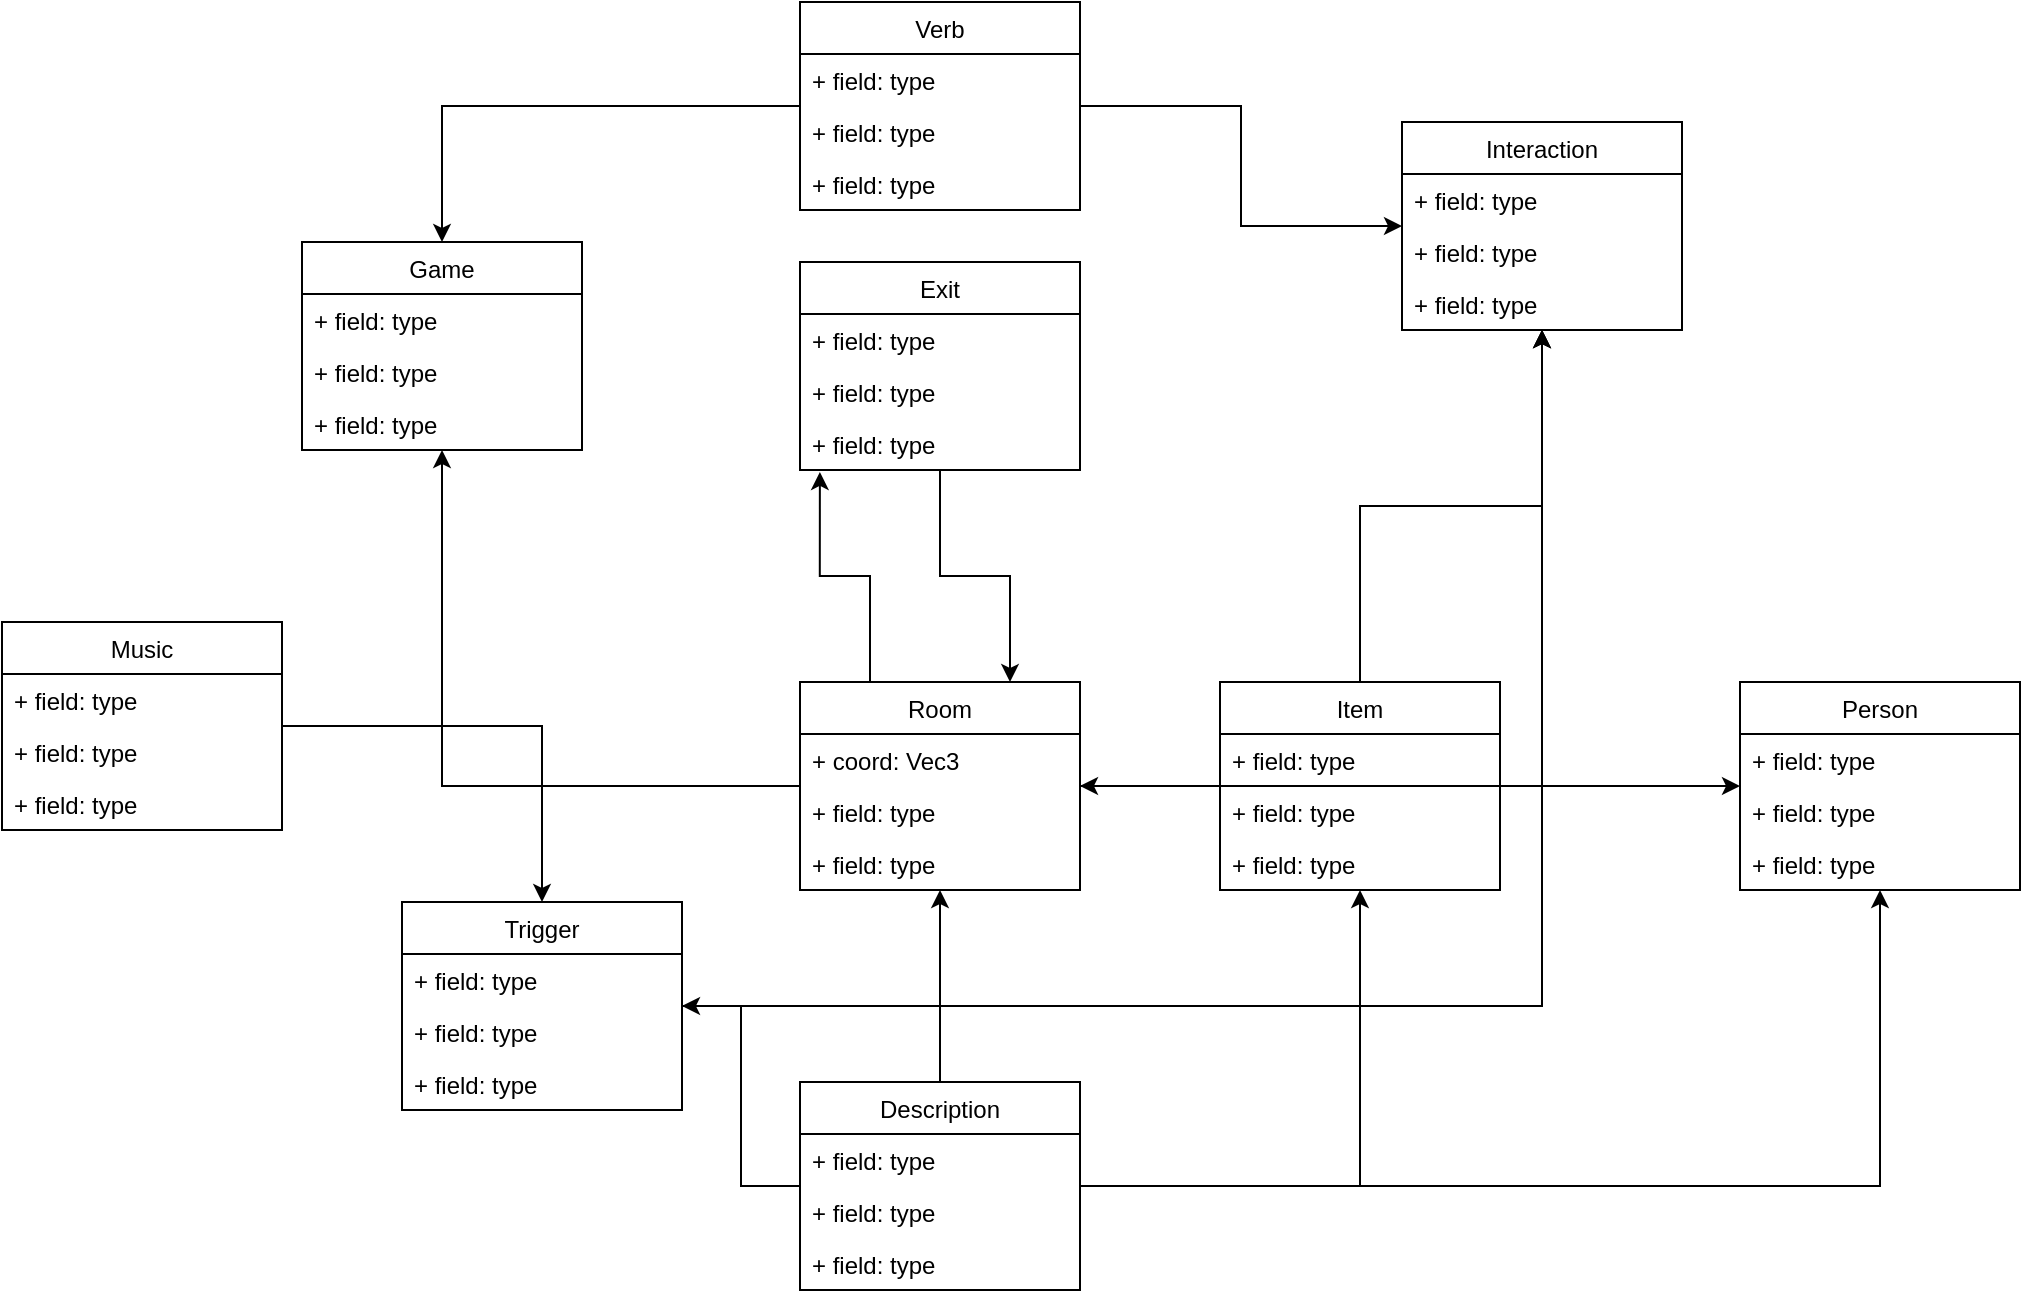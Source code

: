 <mxfile version="15.0.6" type="github" pages="2"><diagram id="oMfdGeX7opVlpBWD5Eqs" name="Domain"><mxGraphModel dx="2249" dy="780" grid="1" gridSize="10" guides="1" tooltips="1" connect="1" arrows="1" fold="1" page="1" pageScale="1" pageWidth="827" pageHeight="1169" math="0" shadow="0"><root><mxCell id="0"/><mxCell id="1" parent="0"/><mxCell id="tlLBKqf6wBL2j0bE3z9P-52" value="" style="group" vertex="1" connectable="0" parent="1"><mxGeometry x="109" y="340" width="610" height="304" as="geometry"/></mxCell><mxCell id="tlLBKqf6wBL2j0bE3z9P-30" value="Room" style="swimlane;fontStyle=0;childLayout=stackLayout;horizontal=1;startSize=26;fillColor=none;horizontalStack=0;resizeParent=1;resizeParentMax=0;resizeLast=0;collapsible=1;marginBottom=0;" vertex="1" parent="tlLBKqf6wBL2j0bE3z9P-52"><mxGeometry width="140" height="104" as="geometry"/></mxCell><mxCell id="tlLBKqf6wBL2j0bE3z9P-31" value="+ coord: Vec3" style="text;strokeColor=none;fillColor=none;align=left;verticalAlign=top;spacingLeft=4;spacingRight=4;overflow=hidden;rotatable=0;points=[[0,0.5],[1,0.5]];portConstraint=eastwest;" vertex="1" parent="tlLBKqf6wBL2j0bE3z9P-30"><mxGeometry y="26" width="140" height="26" as="geometry"/></mxCell><mxCell id="tlLBKqf6wBL2j0bE3z9P-32" value="+ field: type" style="text;strokeColor=none;fillColor=none;align=left;verticalAlign=top;spacingLeft=4;spacingRight=4;overflow=hidden;rotatable=0;points=[[0,0.5],[1,0.5]];portConstraint=eastwest;" vertex="1" parent="tlLBKqf6wBL2j0bE3z9P-30"><mxGeometry y="52" width="140" height="26" as="geometry"/></mxCell><mxCell id="tlLBKqf6wBL2j0bE3z9P-33" value="+ field: type" style="text;strokeColor=none;fillColor=none;align=left;verticalAlign=top;spacingLeft=4;spacingRight=4;overflow=hidden;rotatable=0;points=[[0,0.5],[1,0.5]];portConstraint=eastwest;" vertex="1" parent="tlLBKqf6wBL2j0bE3z9P-30"><mxGeometry y="78" width="140" height="26" as="geometry"/></mxCell><mxCell id="tlLBKqf6wBL2j0bE3z9P-42" style="edgeStyle=orthogonalEdgeStyle;rounded=0;orthogonalLoop=1;jettySize=auto;html=1;" edge="1" parent="tlLBKqf6wBL2j0bE3z9P-52" source="tlLBKqf6wBL2j0bE3z9P-34" target="tlLBKqf6wBL2j0bE3z9P-30"><mxGeometry relative="1" as="geometry"/></mxCell><mxCell id="tlLBKqf6wBL2j0bE3z9P-34" value="Description" style="swimlane;fontStyle=0;childLayout=stackLayout;horizontal=1;startSize=26;fillColor=none;horizontalStack=0;resizeParent=1;resizeParentMax=0;resizeLast=0;collapsible=1;marginBottom=0;" vertex="1" parent="tlLBKqf6wBL2j0bE3z9P-52"><mxGeometry y="200" width="140" height="104" as="geometry"/></mxCell><mxCell id="tlLBKqf6wBL2j0bE3z9P-35" value="+ field: type" style="text;strokeColor=none;fillColor=none;align=left;verticalAlign=top;spacingLeft=4;spacingRight=4;overflow=hidden;rotatable=0;points=[[0,0.5],[1,0.5]];portConstraint=eastwest;" vertex="1" parent="tlLBKqf6wBL2j0bE3z9P-34"><mxGeometry y="26" width="140" height="26" as="geometry"/></mxCell><mxCell id="tlLBKqf6wBL2j0bE3z9P-36" value="+ field: type" style="text;strokeColor=none;fillColor=none;align=left;verticalAlign=top;spacingLeft=4;spacingRight=4;overflow=hidden;rotatable=0;points=[[0,0.5],[1,0.5]];portConstraint=eastwest;" vertex="1" parent="tlLBKqf6wBL2j0bE3z9P-34"><mxGeometry y="52" width="140" height="26" as="geometry"/></mxCell><mxCell id="tlLBKqf6wBL2j0bE3z9P-37" value="+ field: type" style="text;strokeColor=none;fillColor=none;align=left;verticalAlign=top;spacingLeft=4;spacingRight=4;overflow=hidden;rotatable=0;points=[[0,0.5],[1,0.5]];portConstraint=eastwest;" vertex="1" parent="tlLBKqf6wBL2j0bE3z9P-34"><mxGeometry y="78" width="140" height="26" as="geometry"/></mxCell><mxCell id="tlLBKqf6wBL2j0bE3z9P-45" style="edgeStyle=orthogonalEdgeStyle;rounded=0;orthogonalLoop=1;jettySize=auto;html=1;" edge="1" parent="tlLBKqf6wBL2j0bE3z9P-52" source="tlLBKqf6wBL2j0bE3z9P-38" target="tlLBKqf6wBL2j0bE3z9P-30"><mxGeometry relative="1" as="geometry"/></mxCell><mxCell id="tlLBKqf6wBL2j0bE3z9P-38" value="Item" style="swimlane;fontStyle=0;childLayout=stackLayout;horizontal=1;startSize=26;fillColor=none;horizontalStack=0;resizeParent=1;resizeParentMax=0;resizeLast=0;collapsible=1;marginBottom=0;" vertex="1" parent="tlLBKqf6wBL2j0bE3z9P-52"><mxGeometry x="210" width="140" height="104" as="geometry"/></mxCell><mxCell id="tlLBKqf6wBL2j0bE3z9P-39" value="+ field: type" style="text;strokeColor=none;fillColor=none;align=left;verticalAlign=top;spacingLeft=4;spacingRight=4;overflow=hidden;rotatable=0;points=[[0,0.5],[1,0.5]];portConstraint=eastwest;" vertex="1" parent="tlLBKqf6wBL2j0bE3z9P-38"><mxGeometry y="26" width="140" height="26" as="geometry"/></mxCell><mxCell id="tlLBKqf6wBL2j0bE3z9P-40" value="+ field: type" style="text;strokeColor=none;fillColor=none;align=left;verticalAlign=top;spacingLeft=4;spacingRight=4;overflow=hidden;rotatable=0;points=[[0,0.5],[1,0.5]];portConstraint=eastwest;" vertex="1" parent="tlLBKqf6wBL2j0bE3z9P-38"><mxGeometry y="52" width="140" height="26" as="geometry"/></mxCell><mxCell id="tlLBKqf6wBL2j0bE3z9P-41" value="+ field: type" style="text;strokeColor=none;fillColor=none;align=left;verticalAlign=top;spacingLeft=4;spacingRight=4;overflow=hidden;rotatable=0;points=[[0,0.5],[1,0.5]];portConstraint=eastwest;" vertex="1" parent="tlLBKqf6wBL2j0bE3z9P-38"><mxGeometry y="78" width="140" height="26" as="geometry"/></mxCell><mxCell id="tlLBKqf6wBL2j0bE3z9P-44" style="edgeStyle=orthogonalEdgeStyle;rounded=0;orthogonalLoop=1;jettySize=auto;html=1;" edge="1" parent="tlLBKqf6wBL2j0bE3z9P-52" source="tlLBKqf6wBL2j0bE3z9P-34" target="tlLBKqf6wBL2j0bE3z9P-38"><mxGeometry relative="1" as="geometry"/></mxCell><mxCell id="tlLBKqf6wBL2j0bE3z9P-46" value="Person" style="swimlane;fontStyle=0;childLayout=stackLayout;horizontal=1;startSize=26;fillColor=none;horizontalStack=0;resizeParent=1;resizeParentMax=0;resizeLast=0;collapsible=1;marginBottom=0;" vertex="1" parent="tlLBKqf6wBL2j0bE3z9P-52"><mxGeometry x="470" width="140" height="104" as="geometry"/></mxCell><mxCell id="tlLBKqf6wBL2j0bE3z9P-47" value="+ field: type" style="text;strokeColor=none;fillColor=none;align=left;verticalAlign=top;spacingLeft=4;spacingRight=4;overflow=hidden;rotatable=0;points=[[0,0.5],[1,0.5]];portConstraint=eastwest;" vertex="1" parent="tlLBKqf6wBL2j0bE3z9P-46"><mxGeometry y="26" width="140" height="26" as="geometry"/></mxCell><mxCell id="tlLBKqf6wBL2j0bE3z9P-48" value="+ field: type" style="text;strokeColor=none;fillColor=none;align=left;verticalAlign=top;spacingLeft=4;spacingRight=4;overflow=hidden;rotatable=0;points=[[0,0.5],[1,0.5]];portConstraint=eastwest;" vertex="1" parent="tlLBKqf6wBL2j0bE3z9P-46"><mxGeometry y="52" width="140" height="26" as="geometry"/></mxCell><mxCell id="tlLBKqf6wBL2j0bE3z9P-49" value="+ field: type" style="text;strokeColor=none;fillColor=none;align=left;verticalAlign=top;spacingLeft=4;spacingRight=4;overflow=hidden;rotatable=0;points=[[0,0.5],[1,0.5]];portConstraint=eastwest;" vertex="1" parent="tlLBKqf6wBL2j0bE3z9P-46"><mxGeometry y="78" width="140" height="26" as="geometry"/></mxCell><mxCell id="tlLBKqf6wBL2j0bE3z9P-50" style="edgeStyle=orthogonalEdgeStyle;rounded=0;orthogonalLoop=1;jettySize=auto;html=1;" edge="1" parent="tlLBKqf6wBL2j0bE3z9P-52" source="tlLBKqf6wBL2j0bE3z9P-34" target="tlLBKqf6wBL2j0bE3z9P-46"><mxGeometry relative="1" as="geometry"/></mxCell><mxCell id="tlLBKqf6wBL2j0bE3z9P-51" style="edgeStyle=orthogonalEdgeStyle;rounded=0;orthogonalLoop=1;jettySize=auto;html=1;" edge="1" parent="tlLBKqf6wBL2j0bE3z9P-52" source="tlLBKqf6wBL2j0bE3z9P-38" target="tlLBKqf6wBL2j0bE3z9P-46"><mxGeometry relative="1" as="geometry"/></mxCell><mxCell id="tlLBKqf6wBL2j0bE3z9P-59" style="edgeStyle=orthogonalEdgeStyle;rounded=0;orthogonalLoop=1;jettySize=auto;html=1;entryX=0.75;entryY=0;entryDx=0;entryDy=0;" edge="1" parent="1" source="tlLBKqf6wBL2j0bE3z9P-53" target="tlLBKqf6wBL2j0bE3z9P-30"><mxGeometry relative="1" as="geometry"/></mxCell><mxCell id="tlLBKqf6wBL2j0bE3z9P-53" value="Exit" style="swimlane;fontStyle=0;childLayout=stackLayout;horizontal=1;startSize=26;fillColor=none;horizontalStack=0;resizeParent=1;resizeParentMax=0;resizeLast=0;collapsible=1;marginBottom=0;" vertex="1" parent="1"><mxGeometry x="109" y="130" width="140" height="104" as="geometry"/></mxCell><mxCell id="tlLBKqf6wBL2j0bE3z9P-54" value="+ field: type" style="text;strokeColor=none;fillColor=none;align=left;verticalAlign=top;spacingLeft=4;spacingRight=4;overflow=hidden;rotatable=0;points=[[0,0.5],[1,0.5]];portConstraint=eastwest;" vertex="1" parent="tlLBKqf6wBL2j0bE3z9P-53"><mxGeometry y="26" width="140" height="26" as="geometry"/></mxCell><mxCell id="tlLBKqf6wBL2j0bE3z9P-55" value="+ field: type" style="text;strokeColor=none;fillColor=none;align=left;verticalAlign=top;spacingLeft=4;spacingRight=4;overflow=hidden;rotatable=0;points=[[0,0.5],[1,0.5]];portConstraint=eastwest;" vertex="1" parent="tlLBKqf6wBL2j0bE3z9P-53"><mxGeometry y="52" width="140" height="26" as="geometry"/></mxCell><mxCell id="tlLBKqf6wBL2j0bE3z9P-56" value="+ field: type" style="text;strokeColor=none;fillColor=none;align=left;verticalAlign=top;spacingLeft=4;spacingRight=4;overflow=hidden;rotatable=0;points=[[0,0.5],[1,0.5]];portConstraint=eastwest;" vertex="1" parent="tlLBKqf6wBL2j0bE3z9P-53"><mxGeometry y="78" width="140" height="26" as="geometry"/></mxCell><mxCell id="tlLBKqf6wBL2j0bE3z9P-60" style="edgeStyle=orthogonalEdgeStyle;rounded=0;orthogonalLoop=1;jettySize=auto;html=1;exitX=0.25;exitY=0;exitDx=0;exitDy=0;entryX=0.071;entryY=1.038;entryDx=0;entryDy=0;entryPerimeter=0;" edge="1" parent="1" source="tlLBKqf6wBL2j0bE3z9P-30" target="tlLBKqf6wBL2j0bE3z9P-56"><mxGeometry relative="1" as="geometry"/></mxCell><mxCell id="tlLBKqf6wBL2j0bE3z9P-76" style="edgeStyle=orthogonalEdgeStyle;rounded=0;orthogonalLoop=1;jettySize=auto;html=1;" edge="1" parent="1" source="tlLBKqf6wBL2j0bE3z9P-61" target="tlLBKqf6wBL2j0bE3z9P-71"><mxGeometry relative="1" as="geometry"/></mxCell><mxCell id="tlLBKqf6wBL2j0bE3z9P-61" value="Music" style="swimlane;fontStyle=0;childLayout=stackLayout;horizontal=1;startSize=26;fillColor=none;horizontalStack=0;resizeParent=1;resizeParentMax=0;resizeLast=0;collapsible=1;marginBottom=0;" vertex="1" parent="1"><mxGeometry x="-290" y="310" width="140" height="104" as="geometry"/></mxCell><mxCell id="tlLBKqf6wBL2j0bE3z9P-62" value="+ field: type" style="text;strokeColor=none;fillColor=none;align=left;verticalAlign=top;spacingLeft=4;spacingRight=4;overflow=hidden;rotatable=0;points=[[0,0.5],[1,0.5]];portConstraint=eastwest;" vertex="1" parent="tlLBKqf6wBL2j0bE3z9P-61"><mxGeometry y="26" width="140" height="26" as="geometry"/></mxCell><mxCell id="tlLBKqf6wBL2j0bE3z9P-63" value="+ field: type" style="text;strokeColor=none;fillColor=none;align=left;verticalAlign=top;spacingLeft=4;spacingRight=4;overflow=hidden;rotatable=0;points=[[0,0.5],[1,0.5]];portConstraint=eastwest;" vertex="1" parent="tlLBKqf6wBL2j0bE3z9P-61"><mxGeometry y="52" width="140" height="26" as="geometry"/></mxCell><mxCell id="tlLBKqf6wBL2j0bE3z9P-64" value="+ field: type" style="text;strokeColor=none;fillColor=none;align=left;verticalAlign=top;spacingLeft=4;spacingRight=4;overflow=hidden;rotatable=0;points=[[0,0.5],[1,0.5]];portConstraint=eastwest;" vertex="1" parent="tlLBKqf6wBL2j0bE3z9P-61"><mxGeometry y="78" width="140" height="26" as="geometry"/></mxCell><mxCell id="tlLBKqf6wBL2j0bE3z9P-66" value="Game" style="swimlane;fontStyle=0;childLayout=stackLayout;horizontal=1;startSize=26;fillColor=none;horizontalStack=0;resizeParent=1;resizeParentMax=0;resizeLast=0;collapsible=1;marginBottom=0;" vertex="1" parent="1"><mxGeometry x="-140" y="120" width="140" height="104" as="geometry"/></mxCell><mxCell id="tlLBKqf6wBL2j0bE3z9P-67" value="+ field: type" style="text;strokeColor=none;fillColor=none;align=left;verticalAlign=top;spacingLeft=4;spacingRight=4;overflow=hidden;rotatable=0;points=[[0,0.5],[1,0.5]];portConstraint=eastwest;" vertex="1" parent="tlLBKqf6wBL2j0bE3z9P-66"><mxGeometry y="26" width="140" height="26" as="geometry"/></mxCell><mxCell id="tlLBKqf6wBL2j0bE3z9P-68" value="+ field: type" style="text;strokeColor=none;fillColor=none;align=left;verticalAlign=top;spacingLeft=4;spacingRight=4;overflow=hidden;rotatable=0;points=[[0,0.5],[1,0.5]];portConstraint=eastwest;" vertex="1" parent="tlLBKqf6wBL2j0bE3z9P-66"><mxGeometry y="52" width="140" height="26" as="geometry"/></mxCell><mxCell id="tlLBKqf6wBL2j0bE3z9P-69" value="+ field: type" style="text;strokeColor=none;fillColor=none;align=left;verticalAlign=top;spacingLeft=4;spacingRight=4;overflow=hidden;rotatable=0;points=[[0,0.5],[1,0.5]];portConstraint=eastwest;" vertex="1" parent="tlLBKqf6wBL2j0bE3z9P-66"><mxGeometry y="78" width="140" height="26" as="geometry"/></mxCell><mxCell id="tlLBKqf6wBL2j0bE3z9P-70" style="edgeStyle=orthogonalEdgeStyle;rounded=0;orthogonalLoop=1;jettySize=auto;html=1;" edge="1" parent="1" source="tlLBKqf6wBL2j0bE3z9P-30" target="tlLBKqf6wBL2j0bE3z9P-66"><mxGeometry relative="1" as="geometry"/></mxCell><mxCell id="tlLBKqf6wBL2j0bE3z9P-93" style="edgeStyle=orthogonalEdgeStyle;rounded=0;orthogonalLoop=1;jettySize=auto;html=1;" edge="1" parent="1" source="tlLBKqf6wBL2j0bE3z9P-71" target="tlLBKqf6wBL2j0bE3z9P-87"><mxGeometry relative="1" as="geometry"/></mxCell><mxCell id="tlLBKqf6wBL2j0bE3z9P-71" value="Trigger" style="swimlane;fontStyle=0;childLayout=stackLayout;horizontal=1;startSize=26;fillColor=none;horizontalStack=0;resizeParent=1;resizeParentMax=0;resizeLast=0;collapsible=1;marginBottom=0;" vertex="1" parent="1"><mxGeometry x="-90" y="450" width="140" height="104" as="geometry"/></mxCell><mxCell id="tlLBKqf6wBL2j0bE3z9P-72" value="+ field: type" style="text;strokeColor=none;fillColor=none;align=left;verticalAlign=top;spacingLeft=4;spacingRight=4;overflow=hidden;rotatable=0;points=[[0,0.5],[1,0.5]];portConstraint=eastwest;" vertex="1" parent="tlLBKqf6wBL2j0bE3z9P-71"><mxGeometry y="26" width="140" height="26" as="geometry"/></mxCell><mxCell id="tlLBKqf6wBL2j0bE3z9P-73" value="+ field: type" style="text;strokeColor=none;fillColor=none;align=left;verticalAlign=top;spacingLeft=4;spacingRight=4;overflow=hidden;rotatable=0;points=[[0,0.5],[1,0.5]];portConstraint=eastwest;" vertex="1" parent="tlLBKqf6wBL2j0bE3z9P-71"><mxGeometry y="52" width="140" height="26" as="geometry"/></mxCell><mxCell id="tlLBKqf6wBL2j0bE3z9P-74" value="+ field: type" style="text;strokeColor=none;fillColor=none;align=left;verticalAlign=top;spacingLeft=4;spacingRight=4;overflow=hidden;rotatable=0;points=[[0,0.5],[1,0.5]];portConstraint=eastwest;" vertex="1" parent="tlLBKqf6wBL2j0bE3z9P-71"><mxGeometry y="78" width="140" height="26" as="geometry"/></mxCell><mxCell id="tlLBKqf6wBL2j0bE3z9P-75" style="edgeStyle=orthogonalEdgeStyle;rounded=0;orthogonalLoop=1;jettySize=auto;html=1;" edge="1" parent="1" source="tlLBKqf6wBL2j0bE3z9P-34" target="tlLBKqf6wBL2j0bE3z9P-71"><mxGeometry relative="1" as="geometry"/></mxCell><mxCell id="tlLBKqf6wBL2j0bE3z9P-85" style="edgeStyle=orthogonalEdgeStyle;rounded=0;orthogonalLoop=1;jettySize=auto;html=1;" edge="1" parent="1" source="tlLBKqf6wBL2j0bE3z9P-81" target="tlLBKqf6wBL2j0bE3z9P-66"><mxGeometry relative="1" as="geometry"/></mxCell><mxCell id="tlLBKqf6wBL2j0bE3z9P-91" style="edgeStyle=orthogonalEdgeStyle;rounded=0;orthogonalLoop=1;jettySize=auto;html=1;" edge="1" parent="1" source="tlLBKqf6wBL2j0bE3z9P-81" target="tlLBKqf6wBL2j0bE3z9P-87"><mxGeometry relative="1" as="geometry"/></mxCell><mxCell id="tlLBKqf6wBL2j0bE3z9P-81" value="Verb" style="swimlane;fontStyle=0;childLayout=stackLayout;horizontal=1;startSize=26;fillColor=none;horizontalStack=0;resizeParent=1;resizeParentMax=0;resizeLast=0;collapsible=1;marginBottom=0;" vertex="1" parent="1"><mxGeometry x="109" width="140" height="104" as="geometry"/></mxCell><mxCell id="tlLBKqf6wBL2j0bE3z9P-82" value="+ field: type" style="text;strokeColor=none;fillColor=none;align=left;verticalAlign=top;spacingLeft=4;spacingRight=4;overflow=hidden;rotatable=0;points=[[0,0.5],[1,0.5]];portConstraint=eastwest;" vertex="1" parent="tlLBKqf6wBL2j0bE3z9P-81"><mxGeometry y="26" width="140" height="26" as="geometry"/></mxCell><mxCell id="tlLBKqf6wBL2j0bE3z9P-83" value="+ field: type" style="text;strokeColor=none;fillColor=none;align=left;verticalAlign=top;spacingLeft=4;spacingRight=4;overflow=hidden;rotatable=0;points=[[0,0.5],[1,0.5]];portConstraint=eastwest;" vertex="1" parent="tlLBKqf6wBL2j0bE3z9P-81"><mxGeometry y="52" width="140" height="26" as="geometry"/></mxCell><mxCell id="tlLBKqf6wBL2j0bE3z9P-84" value="+ field: type" style="text;strokeColor=none;fillColor=none;align=left;verticalAlign=top;spacingLeft=4;spacingRight=4;overflow=hidden;rotatable=0;points=[[0,0.5],[1,0.5]];portConstraint=eastwest;" vertex="1" parent="tlLBKqf6wBL2j0bE3z9P-81"><mxGeometry y="78" width="140" height="26" as="geometry"/></mxCell><mxCell id="tlLBKqf6wBL2j0bE3z9P-87" value="Interaction" style="swimlane;fontStyle=0;childLayout=stackLayout;horizontal=1;startSize=26;fillColor=none;horizontalStack=0;resizeParent=1;resizeParentMax=0;resizeLast=0;collapsible=1;marginBottom=0;" vertex="1" parent="1"><mxGeometry x="410" y="60" width="140" height="104" as="geometry"/></mxCell><mxCell id="tlLBKqf6wBL2j0bE3z9P-88" value="+ field: type" style="text;strokeColor=none;fillColor=none;align=left;verticalAlign=top;spacingLeft=4;spacingRight=4;overflow=hidden;rotatable=0;points=[[0,0.5],[1,0.5]];portConstraint=eastwest;" vertex="1" parent="tlLBKqf6wBL2j0bE3z9P-87"><mxGeometry y="26" width="140" height="26" as="geometry"/></mxCell><mxCell id="tlLBKqf6wBL2j0bE3z9P-89" value="+ field: type" style="text;strokeColor=none;fillColor=none;align=left;verticalAlign=top;spacingLeft=4;spacingRight=4;overflow=hidden;rotatable=0;points=[[0,0.5],[1,0.5]];portConstraint=eastwest;" vertex="1" parent="tlLBKqf6wBL2j0bE3z9P-87"><mxGeometry y="52" width="140" height="26" as="geometry"/></mxCell><mxCell id="tlLBKqf6wBL2j0bE3z9P-90" value="+ field: type" style="text;strokeColor=none;fillColor=none;align=left;verticalAlign=top;spacingLeft=4;spacingRight=4;overflow=hidden;rotatable=0;points=[[0,0.5],[1,0.5]];portConstraint=eastwest;" vertex="1" parent="tlLBKqf6wBL2j0bE3z9P-87"><mxGeometry y="78" width="140" height="26" as="geometry"/></mxCell><mxCell id="tlLBKqf6wBL2j0bE3z9P-92" style="edgeStyle=orthogonalEdgeStyle;rounded=0;orthogonalLoop=1;jettySize=auto;html=1;" edge="1" parent="1" source="tlLBKqf6wBL2j0bE3z9P-30" target="tlLBKqf6wBL2j0bE3z9P-87"><mxGeometry relative="1" as="geometry"/></mxCell><mxCell id="tlLBKqf6wBL2j0bE3z9P-94" style="edgeStyle=orthogonalEdgeStyle;rounded=0;orthogonalLoop=1;jettySize=auto;html=1;" edge="1" parent="1" source="tlLBKqf6wBL2j0bE3z9P-38" target="tlLBKqf6wBL2j0bE3z9P-87"><mxGeometry relative="1" as="geometry"/></mxCell></root></mxGraphModel></diagram><diagram id="BXonKUQv-yJq70Q-KFNv" name="Syntax"><mxGraphModel dx="1422" dy="780" grid="1" gridSize="10" guides="1" tooltips="1" connect="1" arrows="1" fold="1" page="1" pageScale="1" pageWidth="827" pageHeight="1169" math="0" shadow="0"><root><mxCell id="D0UUDkRldTyt1eMfhOrM-0"/><mxCell id="D0UUDkRldTyt1eMfhOrM-1" parent="D0UUDkRldTyt1eMfhOrM-0"/></root></mxGraphModel></diagram></mxfile>